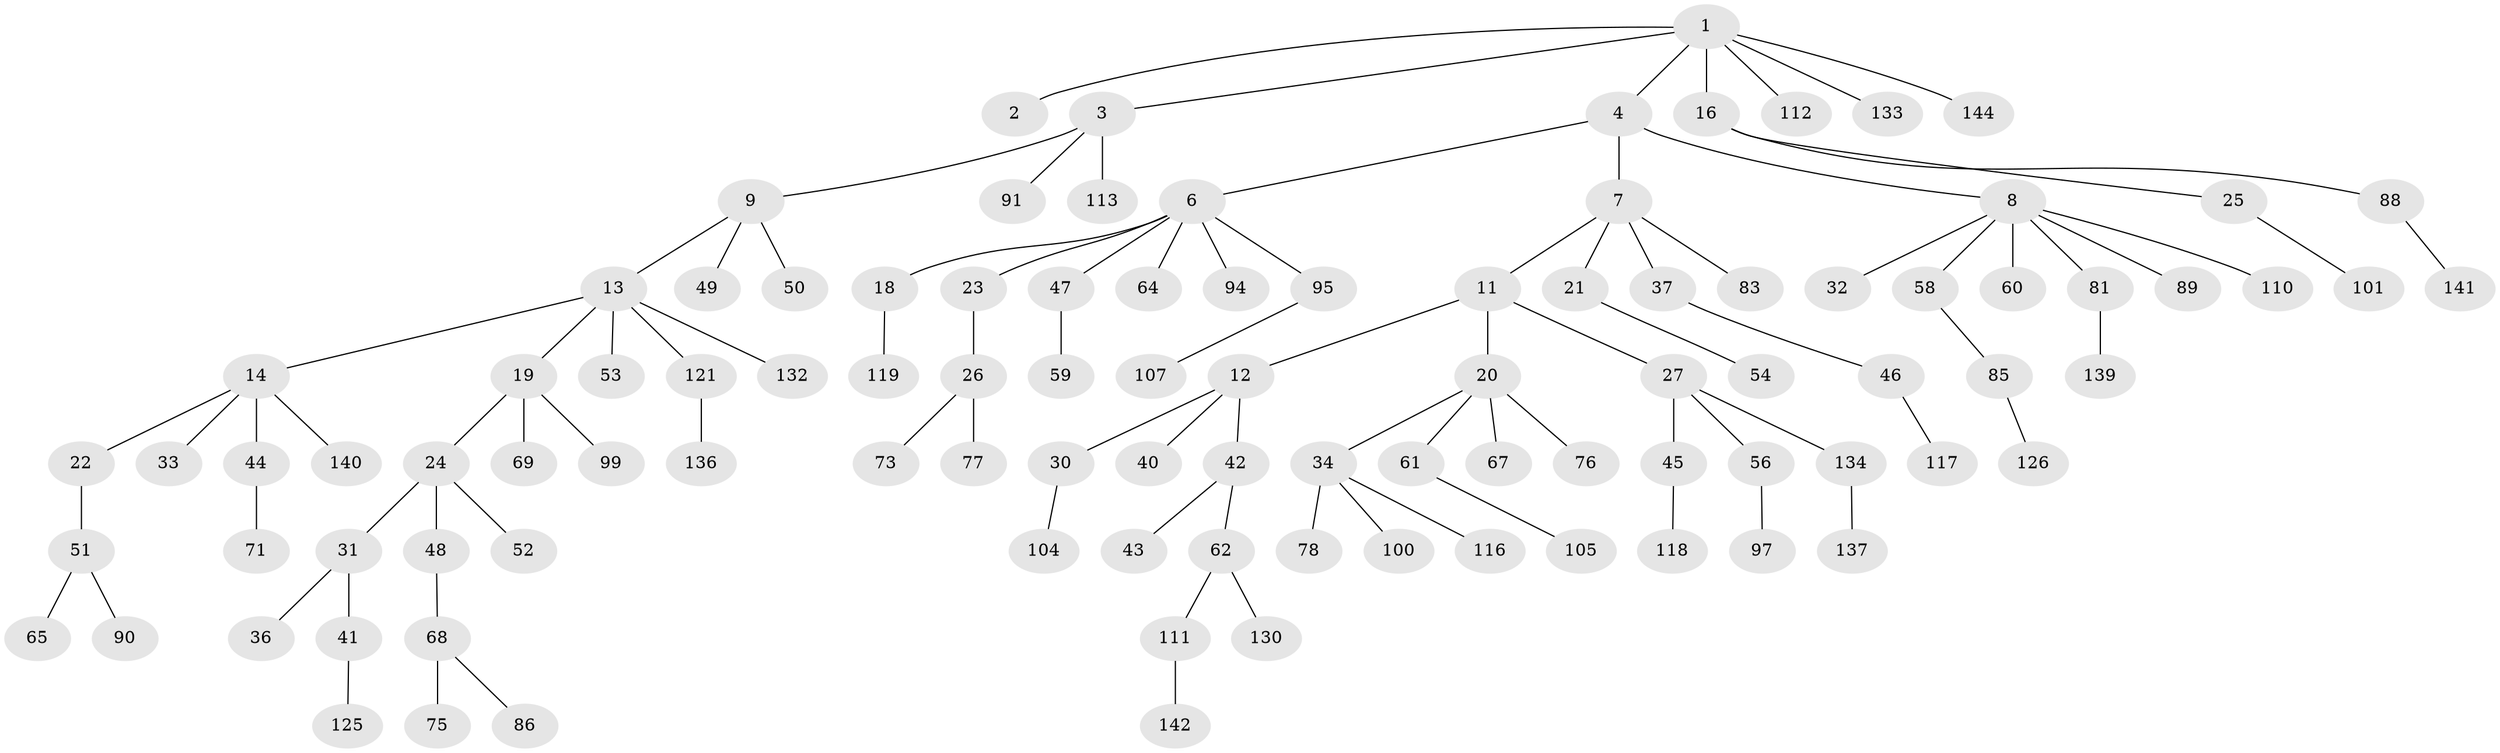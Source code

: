 // Generated by graph-tools (version 1.1) at 2025/24/03/03/25 07:24:06]
// undirected, 101 vertices, 100 edges
graph export_dot {
graph [start="1"]
  node [color=gray90,style=filled];
  1 [super="+72"];
  2;
  3 [super="+129"];
  4 [super="+5"];
  6 [super="+17"];
  7 [super="+10"];
  8 [super="+15"];
  9 [super="+63"];
  11;
  12 [super="+80"];
  13 [super="+55"];
  14 [super="+28"];
  16;
  18 [super="+115"];
  19 [super="+57"];
  20 [super="+29"];
  21;
  22;
  23 [super="+102"];
  24 [super="+143"];
  25 [super="+70"];
  26 [super="+66"];
  27 [super="+39"];
  30;
  31 [super="+38"];
  32 [super="+96"];
  33 [super="+92"];
  34 [super="+35"];
  36;
  37 [super="+108"];
  40;
  41;
  42 [super="+87"];
  43;
  44;
  45;
  46 [super="+84"];
  47 [super="+120"];
  48 [super="+145"];
  49;
  50;
  51 [super="+82"];
  52;
  53;
  54;
  56 [super="+74"];
  58;
  59 [super="+106"];
  60;
  61;
  62 [super="+98"];
  64 [super="+123"];
  65;
  67;
  68 [super="+79"];
  69;
  71 [super="+131"];
  73;
  75 [super="+93"];
  76 [super="+109"];
  77;
  78;
  81 [super="+103"];
  83;
  85;
  86 [super="+122"];
  88 [super="+135"];
  89;
  90 [super="+127"];
  91;
  94;
  95;
  97 [super="+124"];
  99;
  100 [super="+128"];
  101;
  104;
  105;
  107;
  110;
  111 [super="+114"];
  112;
  113;
  116;
  117;
  118;
  119;
  121;
  125;
  126;
  130;
  132 [super="+138"];
  133;
  134;
  136;
  137;
  139;
  140;
  141;
  142;
  144;
  1 -- 2;
  1 -- 3;
  1 -- 4;
  1 -- 16;
  1 -- 133;
  1 -- 144;
  1 -- 112;
  3 -- 9;
  3 -- 91;
  3 -- 113;
  4 -- 6;
  4 -- 7;
  4 -- 8;
  6 -- 64;
  6 -- 94;
  6 -- 18;
  6 -- 23;
  6 -- 95;
  6 -- 47;
  7 -- 21;
  7 -- 11;
  7 -- 83;
  7 -- 37;
  8 -- 60;
  8 -- 110;
  8 -- 32;
  8 -- 81;
  8 -- 89;
  8 -- 58;
  9 -- 13;
  9 -- 49;
  9 -- 50;
  11 -- 12;
  11 -- 20;
  11 -- 27;
  12 -- 30;
  12 -- 40;
  12 -- 42;
  13 -- 14;
  13 -- 19;
  13 -- 53;
  13 -- 132;
  13 -- 121;
  14 -- 22;
  14 -- 33;
  14 -- 140;
  14 -- 44;
  16 -- 25;
  16 -- 88;
  18 -- 119;
  19 -- 24;
  19 -- 99;
  19 -- 69;
  20 -- 34;
  20 -- 61;
  20 -- 67;
  20 -- 76;
  21 -- 54;
  22 -- 51;
  23 -- 26;
  24 -- 31;
  24 -- 48;
  24 -- 52;
  25 -- 101;
  26 -- 73;
  26 -- 77;
  27 -- 134;
  27 -- 56;
  27 -- 45;
  30 -- 104;
  31 -- 36;
  31 -- 41;
  34 -- 78;
  34 -- 100;
  34 -- 116;
  37 -- 46;
  41 -- 125;
  42 -- 43;
  42 -- 62;
  44 -- 71;
  45 -- 118;
  46 -- 117;
  47 -- 59;
  48 -- 68;
  51 -- 65;
  51 -- 90;
  56 -- 97;
  58 -- 85;
  61 -- 105;
  62 -- 130;
  62 -- 111;
  68 -- 75;
  68 -- 86;
  81 -- 139;
  85 -- 126;
  88 -- 141;
  95 -- 107;
  111 -- 142;
  121 -- 136;
  134 -- 137;
}
